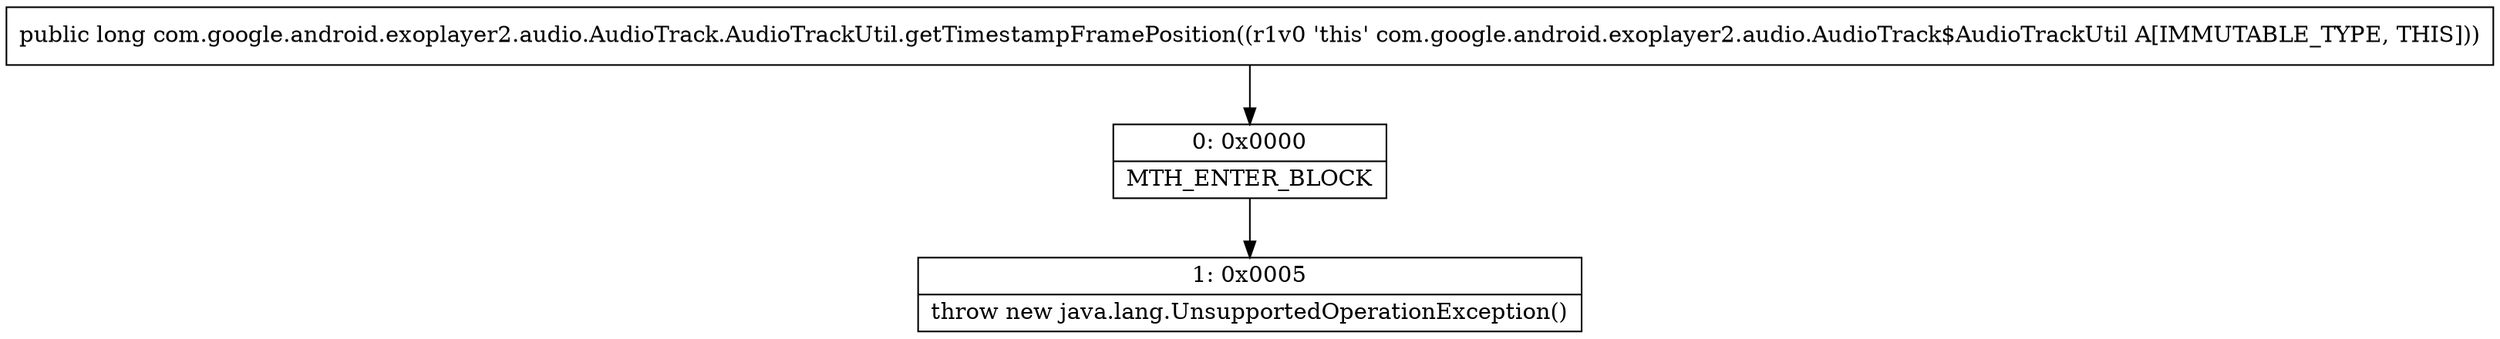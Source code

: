 digraph "CFG forcom.google.android.exoplayer2.audio.AudioTrack.AudioTrackUtil.getTimestampFramePosition()J" {
Node_0 [shape=record,label="{0\:\ 0x0000|MTH_ENTER_BLOCK\l}"];
Node_1 [shape=record,label="{1\:\ 0x0005|throw new java.lang.UnsupportedOperationException()\l}"];
MethodNode[shape=record,label="{public long com.google.android.exoplayer2.audio.AudioTrack.AudioTrackUtil.getTimestampFramePosition((r1v0 'this' com.google.android.exoplayer2.audio.AudioTrack$AudioTrackUtil A[IMMUTABLE_TYPE, THIS])) }"];
MethodNode -> Node_0;
Node_0 -> Node_1;
}

